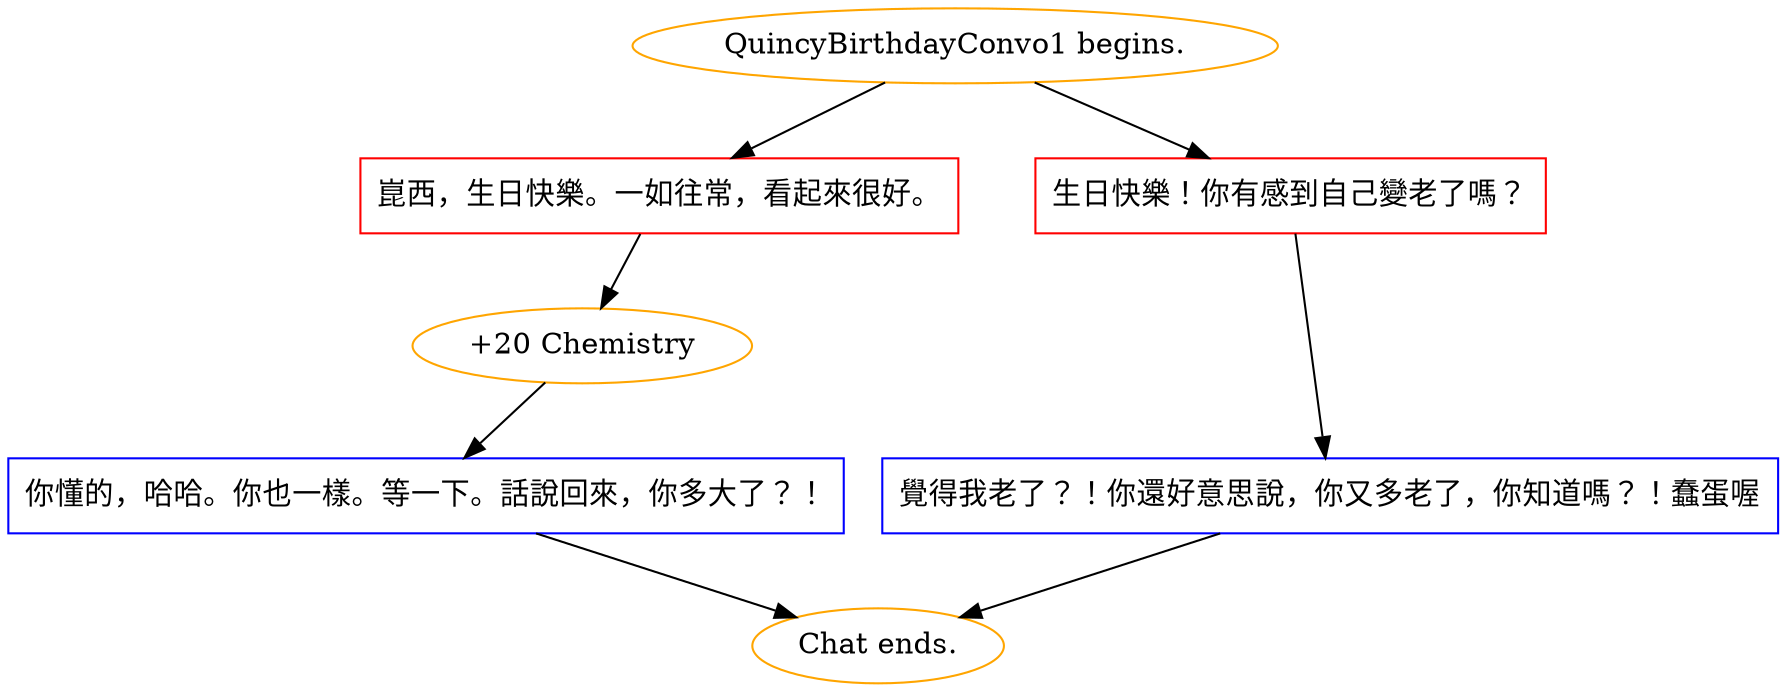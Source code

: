 digraph {
	"QuincyBirthdayConvo1 begins." [color=orange];
		"QuincyBirthdayConvo1 begins." -> j1002557816;
		"QuincyBirthdayConvo1 begins." -> j1760366123;
	j1002557816 [label="崑西，生日快樂。一如往常，看起來很好。",shape=box,color=red];
		j1002557816 -> j2564108169;
	j1760366123 [label="生日快樂！你有感到自己變老了嗎？",shape=box,color=red];
		j1760366123 -> j1505072920;
	j2564108169 [label="+20 Chemistry",color=orange];
		j2564108169 -> j1303387480;
	j1505072920 [label="覺得我老了？！你還好意思說，你又多老了，你知道嗎？！蠢蛋喔",shape=box,color=blue];
		j1505072920 -> "Chat ends.";
	j1303387480 [label="你懂的，哈哈。你也一樣。等一下。話說回來，你多大了？！",shape=box,color=blue];
		j1303387480 -> "Chat ends.";
	"Chat ends." [color=orange];
}